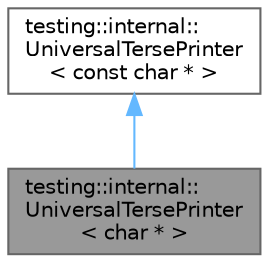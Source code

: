 digraph "testing::internal::UniversalTersePrinter&lt; char * &gt;"
{
 // LATEX_PDF_SIZE
  bgcolor="transparent";
  edge [fontname=Helvetica,fontsize=10,labelfontname=Helvetica,labelfontsize=10];
  node [fontname=Helvetica,fontsize=10,shape=box,height=0.2,width=0.4];
  Node1 [id="Node000001",label="testing::internal::\lUniversalTersePrinter\l\< char * \>",height=0.2,width=0.4,color="gray40", fillcolor="grey60", style="filled", fontcolor="black",tooltip=" "];
  Node2 -> Node1 [id="edge1_Node000001_Node000002",dir="back",color="steelblue1",style="solid",tooltip=" "];
  Node2 [id="Node000002",label="testing::internal::\lUniversalTersePrinter\l\< const char * \>",height=0.2,width=0.4,color="gray40", fillcolor="white", style="filled",URL="$classtesting_1_1internal_1_1UniversalTersePrinter_3_01const_01char_01_5_01_4.html",tooltip=" "];
}
